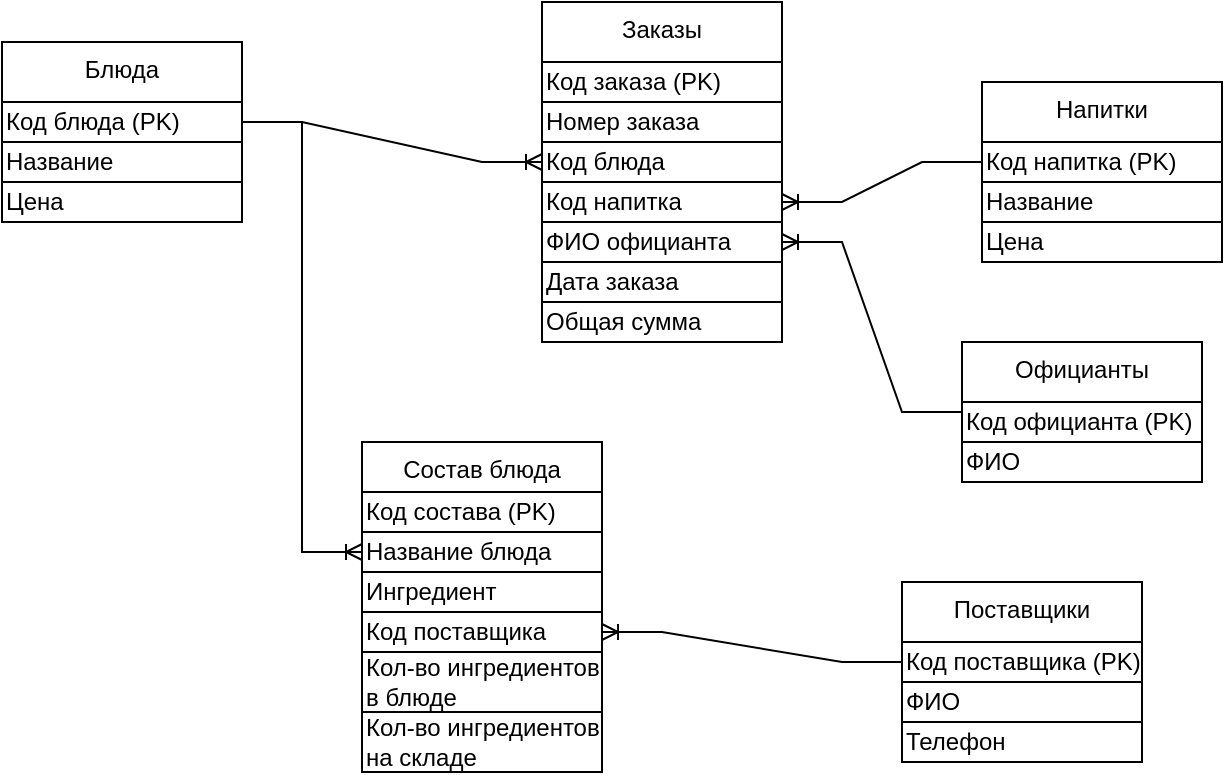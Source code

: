 <mxfile version="24.2.1" type="device">
  <diagram name="Page-1" id="ExHJP3IFYPTcQOAYiSjZ">
    <mxGraphModel dx="1179" dy="676" grid="1" gridSize="10" guides="1" tooltips="1" connect="1" arrows="1" fold="1" page="1" pageScale="1" pageWidth="827" pageHeight="1169" math="0" shadow="0">
      <root>
        <mxCell id="0" />
        <mxCell id="1" parent="0" />
        <mxCell id="11" value="Заказы" style="group;labelBackgroundColor=none;strokeWidth=1;strokeColor=default;" parent="1" vertex="1">
          <mxGeometry x="370" y="220" width="120" height="170" as="geometry" />
        </mxCell>
        <mxCell id="12" value="Блюда" style="group;labelBackgroundColor=none;strokeColor=default;" parent="1" vertex="1">
          <mxGeometry x="100" y="240" width="120" height="90" as="geometry" />
        </mxCell>
        <mxCell id="15" value="Состав блюда" style="group;labelBackgroundColor=none;strokeColor=default;" parent="1" vertex="1">
          <mxGeometry x="280" y="440" width="120" height="165" as="geometry" />
        </mxCell>
        <mxCell id="16" value="Напитки" style="group;labelBackgroundColor=none;strokeColor=default;" parent="1" vertex="1">
          <mxGeometry x="590" y="260" width="120" height="90" as="geometry" />
        </mxCell>
        <mxCell id="17" value="Официанты" style="group;labelBackgroundColor=none;strokeColor=default;" parent="1" vertex="1">
          <mxGeometry x="580" y="390" width="120" height="70" as="geometry" />
        </mxCell>
        <mxCell id="18" value="Поставщики" style="group;labelBackgroundColor=none;strokeColor=default;" parent="1" vertex="1">
          <mxGeometry x="550" y="510" width="120" height="90" as="geometry" />
        </mxCell>
        <mxCell id="19" value="Код заказа (PK)" style="text;html=1;strokeColor=default;fillColor=none;align=left;verticalAlign=middle;whiteSpace=wrap;rounded=0;labelBackgroundColor=none;" parent="1" vertex="1">
          <mxGeometry x="370" y="250" width="120" height="20" as="geometry" />
        </mxCell>
        <mxCell id="20" value="Номер заказа" style="text;html=1;strokeColor=default;fillColor=none;align=left;verticalAlign=middle;whiteSpace=wrap;rounded=0;labelBackgroundColor=none;" parent="1" vertex="1">
          <mxGeometry x="370" y="270" width="120" height="20" as="geometry" />
        </mxCell>
        <mxCell id="21" value="Дата заказа" style="text;html=1;strokeColor=default;fillColor=none;align=left;verticalAlign=middle;whiteSpace=wrap;rounded=0;labelBackgroundColor=none;" parent="1" vertex="1">
          <mxGeometry x="370" y="350" width="120" height="20" as="geometry" />
        </mxCell>
        <mxCell id="22" value="ФИО официанта" style="text;html=1;strokeColor=default;fillColor=none;align=left;verticalAlign=middle;whiteSpace=wrap;rounded=0;labelBackgroundColor=none;" parent="1" vertex="1">
          <mxGeometry x="370" y="330" width="120" height="20" as="geometry" />
        </mxCell>
        <mxCell id="23" value="Общая сумма" style="text;html=1;strokeColor=default;fillColor=none;align=left;verticalAlign=middle;whiteSpace=wrap;rounded=0;labelBackgroundColor=none;" parent="1" vertex="1">
          <mxGeometry x="370" y="370" width="120" height="20" as="geometry" />
        </mxCell>
        <mxCell id="24" value="Код блюда (PK)" style="text;html=1;strokeColor=default;fillColor=none;align=left;verticalAlign=middle;whiteSpace=wrap;rounded=0;labelBackgroundColor=none;" parent="1" vertex="1">
          <mxGeometry x="100" y="270" width="120" height="20" as="geometry" />
        </mxCell>
        <mxCell id="25" value="Название" style="text;html=1;strokeColor=default;fillColor=none;align=left;verticalAlign=middle;whiteSpace=wrap;rounded=0;labelBackgroundColor=none;" parent="1" vertex="1">
          <mxGeometry x="100" y="290" width="120" height="20" as="geometry" />
        </mxCell>
        <mxCell id="26" value="Цена" style="text;html=1;strokeColor=default;fillColor=none;align=left;verticalAlign=middle;whiteSpace=wrap;rounded=0;labelBackgroundColor=none;" parent="1" vertex="1">
          <mxGeometry x="100" y="310" width="120" height="20" as="geometry" />
        </mxCell>
        <mxCell id="28" value="Код состава (PK)" style="text;html=1;strokeColor=default;fillColor=none;align=left;verticalAlign=middle;whiteSpace=wrap;rounded=0;labelBackgroundColor=none;" parent="1" vertex="1">
          <mxGeometry x="280" y="465" width="120" height="20" as="geometry" />
        </mxCell>
        <mxCell id="29" value="Название блюда" style="text;html=1;strokeColor=default;fillColor=none;align=left;verticalAlign=middle;whiteSpace=wrap;rounded=0;labelBackgroundColor=none;" parent="1" vertex="1">
          <mxGeometry x="280" y="485" width="120" height="20" as="geometry" />
        </mxCell>
        <mxCell id="30" value="Ингредиент" style="text;html=1;strokeColor=default;fillColor=none;align=left;verticalAlign=middle;whiteSpace=wrap;rounded=0;labelBackgroundColor=none;" parent="1" vertex="1">
          <mxGeometry x="280" y="505" width="120" height="20" as="geometry" />
        </mxCell>
        <mxCell id="31" value="Кол-во ингредиентов в блюде" style="text;html=1;strokeColor=default;fillColor=none;align=left;verticalAlign=middle;whiteSpace=wrap;rounded=0;labelBackgroundColor=none;" parent="1" vertex="1">
          <mxGeometry x="280" y="545" width="120" height="30" as="geometry" />
        </mxCell>
        <mxCell id="32" value="Код напитка (PK)" style="text;html=1;strokeColor=default;fillColor=none;align=left;verticalAlign=middle;whiteSpace=wrap;rounded=0;labelBackgroundColor=none;" parent="1" vertex="1">
          <mxGeometry x="590" y="290" width="120" height="20" as="geometry" />
        </mxCell>
        <mxCell id="33" value="Название" style="text;html=1;strokeColor=default;fillColor=none;align=left;verticalAlign=middle;whiteSpace=wrap;rounded=0;labelBackgroundColor=none;" parent="1" vertex="1">
          <mxGeometry x="590" y="310" width="120" height="20" as="geometry" />
        </mxCell>
        <mxCell id="34" value="Цена" style="text;html=1;strokeColor=default;fillColor=none;align=left;verticalAlign=middle;whiteSpace=wrap;rounded=0;labelBackgroundColor=none;" parent="1" vertex="1">
          <mxGeometry x="590" y="330" width="120" height="20" as="geometry" />
        </mxCell>
        <mxCell id="35" value="Код официанта (PK)" style="text;html=1;strokeColor=default;fillColor=none;align=left;verticalAlign=middle;whiteSpace=wrap;rounded=0;labelBackgroundColor=none;" parent="1" vertex="1">
          <mxGeometry x="580" y="420" width="120" height="20" as="geometry" />
        </mxCell>
        <mxCell id="36" value="ФИО" style="text;html=1;strokeColor=default;fillColor=none;align=left;verticalAlign=middle;whiteSpace=wrap;rounded=0;labelBackgroundColor=none;" parent="1" vertex="1">
          <mxGeometry x="580" y="440" width="120" height="20" as="geometry" />
        </mxCell>
        <mxCell id="37" value="Код поставщика (PK)" style="text;html=1;strokeColor=default;fillColor=none;align=left;verticalAlign=middle;whiteSpace=wrap;rounded=0;labelBackgroundColor=none;" parent="1" vertex="1">
          <mxGeometry x="550" y="540" width="120" height="20" as="geometry" />
        </mxCell>
        <mxCell id="38" value="ФИО" style="text;html=1;strokeColor=default;fillColor=none;align=left;verticalAlign=middle;whiteSpace=wrap;rounded=0;labelBackgroundColor=none;" parent="1" vertex="1">
          <mxGeometry x="550" y="560" width="120" height="20" as="geometry" />
        </mxCell>
        <mxCell id="39" value="Телефон" style="text;html=1;strokeColor=default;fillColor=none;align=left;verticalAlign=middle;whiteSpace=wrap;rounded=0;labelBackgroundColor=none;" parent="1" vertex="1">
          <mxGeometry x="550" y="580" width="120" height="20" as="geometry" />
        </mxCell>
        <mxCell id="kk3haiFZNqDyMKPC8yNL-45" value="" style="edgeStyle=entityRelationEdgeStyle;fontSize=12;html=1;endArrow=ERoneToMany;rounded=0;exitX=1;exitY=0.5;exitDx=0;exitDy=0;entryX=0;entryY=0.5;entryDx=0;entryDy=0;" edge="1" parent="1" source="24" target="kk3haiFZNqDyMKPC8yNL-47">
          <mxGeometry width="100" height="100" relative="1" as="geometry">
            <mxPoint x="340" y="470" as="sourcePoint" />
            <mxPoint x="270" y="440" as="targetPoint" />
          </mxGeometry>
        </mxCell>
        <mxCell id="kk3haiFZNqDyMKPC8yNL-47" value="Код блюда" style="text;html=1;strokeColor=default;fillColor=none;align=left;verticalAlign=middle;whiteSpace=wrap;rounded=0;labelBackgroundColor=none;" vertex="1" parent="1">
          <mxGeometry x="370" y="290" width="120" height="20" as="geometry" />
        </mxCell>
        <mxCell id="kk3haiFZNqDyMKPC8yNL-49" value="Код напитка" style="text;html=1;strokeColor=default;fillColor=none;align=left;verticalAlign=middle;whiteSpace=wrap;rounded=0;labelBackgroundColor=none;" vertex="1" parent="1">
          <mxGeometry x="370" y="310" width="120" height="20" as="geometry" />
        </mxCell>
        <mxCell id="kk3haiFZNqDyMKPC8yNL-50" value="Код поставщика" style="text;html=1;strokeColor=default;fillColor=none;align=left;verticalAlign=middle;whiteSpace=wrap;rounded=0;labelBackgroundColor=none;" vertex="1" parent="1">
          <mxGeometry x="280" y="525" width="120" height="20" as="geometry" />
        </mxCell>
        <mxCell id="kk3haiFZNqDyMKPC8yNL-51" value="" style="edgeStyle=entityRelationEdgeStyle;fontSize=12;html=1;endArrow=ERoneToMany;rounded=0;exitX=0;exitY=0.5;exitDx=0;exitDy=0;entryX=1;entryY=0.5;entryDx=0;entryDy=0;" edge="1" parent="1" source="37" target="kk3haiFZNqDyMKPC8yNL-50">
          <mxGeometry width="100" height="100" relative="1" as="geometry">
            <mxPoint x="430" y="265" as="sourcePoint" />
            <mxPoint x="530" y="290" as="targetPoint" />
          </mxGeometry>
        </mxCell>
        <mxCell id="kk3haiFZNqDyMKPC8yNL-52" value="Кол-во ингредиентов на складе" style="text;html=1;strokeColor=default;fillColor=none;align=left;verticalAlign=middle;whiteSpace=wrap;rounded=0;labelBackgroundColor=none;" vertex="1" parent="1">
          <mxGeometry x="280" y="575" width="120" height="30" as="geometry" />
        </mxCell>
        <mxCell id="kk3haiFZNqDyMKPC8yNL-53" value="" style="edgeStyle=entityRelationEdgeStyle;fontSize=12;html=1;endArrow=ERoneToMany;rounded=0;entryX=0;entryY=0.5;entryDx=0;entryDy=0;" edge="1" parent="1" source="24" target="29">
          <mxGeometry width="100" height="100" relative="1" as="geometry">
            <mxPoint x="560" y="560" as="sourcePoint" />
            <mxPoint x="410" y="545" as="targetPoint" />
          </mxGeometry>
        </mxCell>
        <mxCell id="kk3haiFZNqDyMKPC8yNL-55" value="" style="edgeStyle=entityRelationEdgeStyle;fontSize=12;html=1;endArrow=ERoneToMany;rounded=0;exitX=0;exitY=0.5;exitDx=0;exitDy=0;entryX=1;entryY=0.5;entryDx=0;entryDy=0;" edge="1" parent="1" source="32" target="kk3haiFZNqDyMKPC8yNL-49">
          <mxGeometry width="100" height="100" relative="1" as="geometry">
            <mxPoint x="685" y="405" as="sourcePoint" />
            <mxPoint x="535" y="390" as="targetPoint" />
          </mxGeometry>
        </mxCell>
        <mxCell id="kk3haiFZNqDyMKPC8yNL-56" value="" style="edgeStyle=entityRelationEdgeStyle;fontSize=12;html=1;endArrow=ERoneToMany;rounded=0;exitX=0;exitY=0.5;exitDx=0;exitDy=0;entryX=1;entryY=0.5;entryDx=0;entryDy=0;" edge="1" parent="1" source="17" target="22">
          <mxGeometry width="100" height="100" relative="1" as="geometry">
            <mxPoint x="600" y="310" as="sourcePoint" />
            <mxPoint x="500" y="330" as="targetPoint" />
          </mxGeometry>
        </mxCell>
      </root>
    </mxGraphModel>
  </diagram>
</mxfile>
